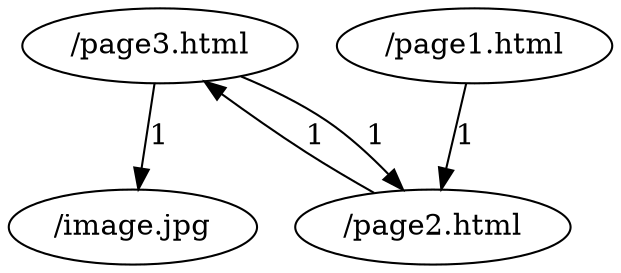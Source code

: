 digraph {
node3 [label="/image.jpg"];
node1 [label="/page1.html"];
node0 [label="/page2.html"];
node2 [label="/page3.html"];
node0 -> node2 [label="1"];
node1 -> node0 [label="1"];
node2 -> node0 [label="1"];
node2 -> node3 [label="1"];
}